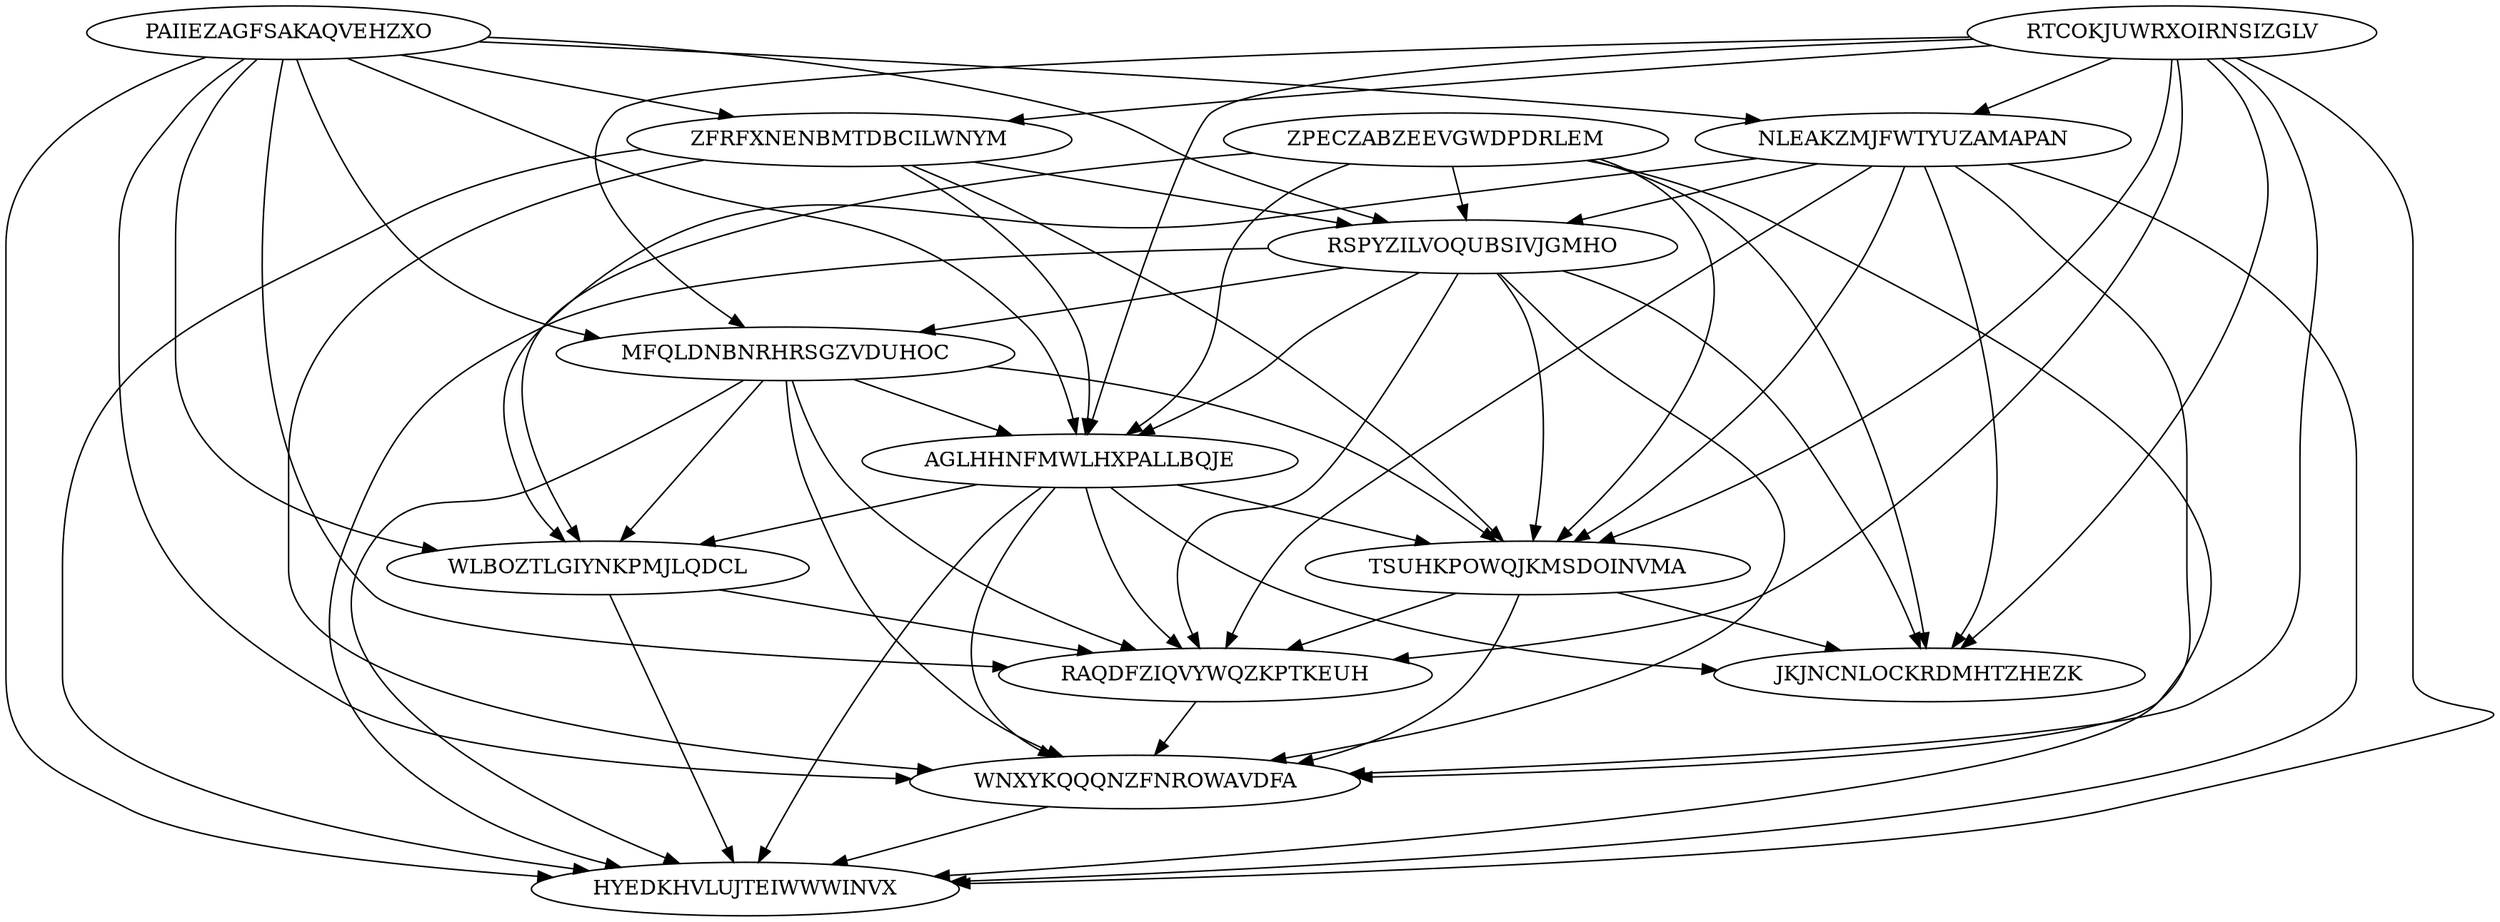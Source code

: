 digraph N14M62 {
	RTCOKJUWRXOIRNSIZGLV	[Weight=17];
	PAIIEZAGFSAKAQVEHZXO	[Weight=14];
	ZFRFXNENBMTDBCILWNYM	[Weight=19];
	ZPECZABZEEVGWDPDRLEM	[Weight=11];
	NLEAKZMJFWTYUZAMAPAN	[Weight=14];
	RSPYZILVOQUBSIVJGMHO	[Weight=18];
	MFQLDNBNRHRSGZVDUHOC	[Weight=12];
	AGLHHNFMWLHXPALLBQJE	[Weight=19];
	WLBOZTLGIYNKPMJLQDCL	[Weight=19];
	TSUHKPOWQJKMSDOINVMA	[Weight=18];
	RAQDFZIQVYWQZKPTKEUH	[Weight=10];
	WNXYKQQQNZFNROWAVDFA	[Weight=14];
	JKJNCNLOCKRDMHTZHEZK	[Weight=18];
	HYEDKHVLUJTEIWWWINVX	[Weight=14];
	AGLHHNFMWLHXPALLBQJE -> WLBOZTLGIYNKPMJLQDCL [Weight=10];
	MFQLDNBNRHRSGZVDUHOC -> RAQDFZIQVYWQZKPTKEUH [Weight=10];
	WLBOZTLGIYNKPMJLQDCL -> HYEDKHVLUJTEIWWWINVX [Weight=13];
	NLEAKZMJFWTYUZAMAPAN -> TSUHKPOWQJKMSDOINVMA [Weight=14];
	AGLHHNFMWLHXPALLBQJE -> HYEDKHVLUJTEIWWWINVX [Weight=11];
	PAIIEZAGFSAKAQVEHZXO -> ZFRFXNENBMTDBCILWNYM [Weight=12];
	MFQLDNBNRHRSGZVDUHOC -> TSUHKPOWQJKMSDOINVMA [Weight=14];
	PAIIEZAGFSAKAQVEHZXO -> AGLHHNFMWLHXPALLBQJE [Weight=19];
	AGLHHNFMWLHXPALLBQJE -> WNXYKQQQNZFNROWAVDFA [Weight=19];
	RTCOKJUWRXOIRNSIZGLV -> JKJNCNLOCKRDMHTZHEZK [Weight=18];
	MFQLDNBNRHRSGZVDUHOC -> AGLHHNFMWLHXPALLBQJE [Weight=14];
	ZFRFXNENBMTDBCILWNYM -> WNXYKQQQNZFNROWAVDFA [Weight=12];
	ZPECZABZEEVGWDPDRLEM -> JKJNCNLOCKRDMHTZHEZK [Weight=16];
	ZFRFXNENBMTDBCILWNYM -> TSUHKPOWQJKMSDOINVMA [Weight=17];
	WNXYKQQQNZFNROWAVDFA -> HYEDKHVLUJTEIWWWINVX [Weight=15];
	RTCOKJUWRXOIRNSIZGLV -> TSUHKPOWQJKMSDOINVMA [Weight=18];
	RSPYZILVOQUBSIVJGMHO -> WNXYKQQQNZFNROWAVDFA [Weight=18];
	PAIIEZAGFSAKAQVEHZXO -> RSPYZILVOQUBSIVJGMHO [Weight=11];
	ZPECZABZEEVGWDPDRLEM -> TSUHKPOWQJKMSDOINVMA [Weight=18];
	NLEAKZMJFWTYUZAMAPAN -> WNXYKQQQNZFNROWAVDFA [Weight=17];
	RAQDFZIQVYWQZKPTKEUH -> WNXYKQQQNZFNROWAVDFA [Weight=19];
	RTCOKJUWRXOIRNSIZGLV -> HYEDKHVLUJTEIWWWINVX [Weight=16];
	RTCOKJUWRXOIRNSIZGLV -> MFQLDNBNRHRSGZVDUHOC [Weight=14];
	TSUHKPOWQJKMSDOINVMA -> JKJNCNLOCKRDMHTZHEZK [Weight=12];
	ZFRFXNENBMTDBCILWNYM -> RSPYZILVOQUBSIVJGMHO [Weight=13];
	PAIIEZAGFSAKAQVEHZXO -> RAQDFZIQVYWQZKPTKEUH [Weight=14];
	TSUHKPOWQJKMSDOINVMA -> RAQDFZIQVYWQZKPTKEUH [Weight=12];
	PAIIEZAGFSAKAQVEHZXO -> WLBOZTLGIYNKPMJLQDCL [Weight=20];
	PAIIEZAGFSAKAQVEHZXO -> MFQLDNBNRHRSGZVDUHOC [Weight=10];
	NLEAKZMJFWTYUZAMAPAN -> RAQDFZIQVYWQZKPTKEUH [Weight=12];
	MFQLDNBNRHRSGZVDUHOC -> HYEDKHVLUJTEIWWWINVX [Weight=10];
	RTCOKJUWRXOIRNSIZGLV -> AGLHHNFMWLHXPALLBQJE [Weight=17];
	ZFRFXNENBMTDBCILWNYM -> AGLHHNFMWLHXPALLBQJE [Weight=18];
	WLBOZTLGIYNKPMJLQDCL -> RAQDFZIQVYWQZKPTKEUH [Weight=12];
	ZPECZABZEEVGWDPDRLEM -> AGLHHNFMWLHXPALLBQJE [Weight=11];
	AGLHHNFMWLHXPALLBQJE -> JKJNCNLOCKRDMHTZHEZK [Weight=11];
	NLEAKZMJFWTYUZAMAPAN -> JKJNCNLOCKRDMHTZHEZK [Weight=10];
	ZFRFXNENBMTDBCILWNYM -> HYEDKHVLUJTEIWWWINVX [Weight=10];
	MFQLDNBNRHRSGZVDUHOC -> WLBOZTLGIYNKPMJLQDCL [Weight=17];
	RTCOKJUWRXOIRNSIZGLV -> WNXYKQQQNZFNROWAVDFA [Weight=20];
	RTCOKJUWRXOIRNSIZGLV -> RAQDFZIQVYWQZKPTKEUH [Weight=18];
	NLEAKZMJFWTYUZAMAPAN -> WLBOZTLGIYNKPMJLQDCL [Weight=13];
	ZPECZABZEEVGWDPDRLEM -> RSPYZILVOQUBSIVJGMHO [Weight=17];
	RSPYZILVOQUBSIVJGMHO -> TSUHKPOWQJKMSDOINVMA [Weight=14];
	RSPYZILVOQUBSIVJGMHO -> JKJNCNLOCKRDMHTZHEZK [Weight=17];
	PAIIEZAGFSAKAQVEHZXO -> HYEDKHVLUJTEIWWWINVX [Weight=17];
	RSPYZILVOQUBSIVJGMHO -> AGLHHNFMWLHXPALLBQJE [Weight=18];
	MFQLDNBNRHRSGZVDUHOC -> WNXYKQQQNZFNROWAVDFA [Weight=15];
	TSUHKPOWQJKMSDOINVMA -> WNXYKQQQNZFNROWAVDFA [Weight=17];
	RSPYZILVOQUBSIVJGMHO -> MFQLDNBNRHRSGZVDUHOC [Weight=13];
	PAIIEZAGFSAKAQVEHZXO -> NLEAKZMJFWTYUZAMAPAN [Weight=14];
	AGLHHNFMWLHXPALLBQJE -> RAQDFZIQVYWQZKPTKEUH [Weight=19];
	PAIIEZAGFSAKAQVEHZXO -> WNXYKQQQNZFNROWAVDFA [Weight=11];
	RSPYZILVOQUBSIVJGMHO -> HYEDKHVLUJTEIWWWINVX [Weight=13];
	ZPECZABZEEVGWDPDRLEM -> HYEDKHVLUJTEIWWWINVX [Weight=20];
	RSPYZILVOQUBSIVJGMHO -> RAQDFZIQVYWQZKPTKEUH [Weight=19];
	ZPECZABZEEVGWDPDRLEM -> WLBOZTLGIYNKPMJLQDCL [Weight=19];
	AGLHHNFMWLHXPALLBQJE -> TSUHKPOWQJKMSDOINVMA [Weight=11];
	NLEAKZMJFWTYUZAMAPAN -> HYEDKHVLUJTEIWWWINVX [Weight=17];
	RTCOKJUWRXOIRNSIZGLV -> NLEAKZMJFWTYUZAMAPAN [Weight=17];
	RTCOKJUWRXOIRNSIZGLV -> ZFRFXNENBMTDBCILWNYM [Weight=17];
	NLEAKZMJFWTYUZAMAPAN -> RSPYZILVOQUBSIVJGMHO [Weight=15];
}
